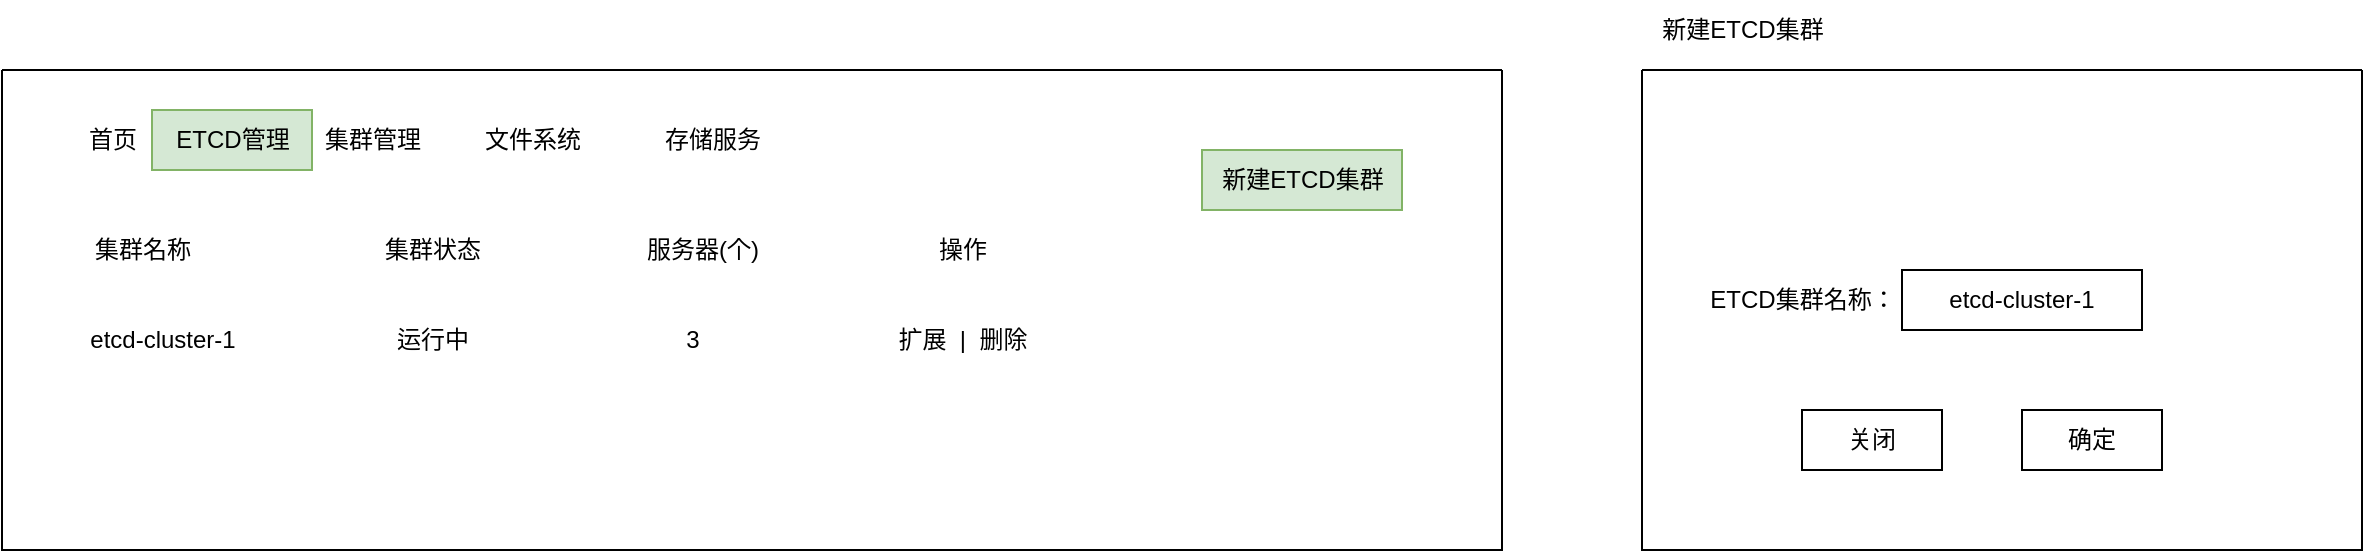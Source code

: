 <mxfile version="20.5.3" type="github">
  <diagram id="0ozn_xqvC4fL78FhbusS" name="第 1 页">
    <mxGraphModel dx="1110" dy="1143" grid="1" gridSize="10" guides="1" tooltips="1" connect="1" arrows="1" fold="1" page="1" pageScale="1" pageWidth="1169" pageHeight="827" math="0" shadow="0">
      <root>
        <mxCell id="0" />
        <mxCell id="1" parent="0" />
        <mxCell id="nqdfyMP8T36QqYavoYLO-1" value="" style="swimlane;startSize=0;" vertex="1" parent="1">
          <mxGeometry x="60" y="50" width="750" height="240" as="geometry" />
        </mxCell>
        <mxCell id="nqdfyMP8T36QqYavoYLO-2" value="首页" style="text;html=1;align=center;verticalAlign=middle;resizable=0;points=[];autosize=1;strokeColor=none;fillColor=none;" vertex="1" parent="nqdfyMP8T36QqYavoYLO-1">
          <mxGeometry x="30" y="20" width="50" height="30" as="geometry" />
        </mxCell>
        <mxCell id="nqdfyMP8T36QqYavoYLO-3" value="集群管理" style="text;html=1;align=center;verticalAlign=middle;resizable=0;points=[];autosize=1;strokeColor=none;fillColor=none;" vertex="1" parent="nqdfyMP8T36QqYavoYLO-1">
          <mxGeometry x="150" y="20" width="70" height="30" as="geometry" />
        </mxCell>
        <mxCell id="nqdfyMP8T36QqYavoYLO-4" value="ETCD管理" style="text;html=1;align=center;verticalAlign=middle;resizable=0;points=[];autosize=1;strokeColor=#82b366;fillColor=#d5e8d4;" vertex="1" parent="nqdfyMP8T36QqYavoYLO-1">
          <mxGeometry x="75" y="20" width="80" height="30" as="geometry" />
        </mxCell>
        <mxCell id="nqdfyMP8T36QqYavoYLO-5" value="文件系统" style="text;html=1;align=center;verticalAlign=middle;resizable=0;points=[];autosize=1;strokeColor=none;fillColor=none;" vertex="1" parent="nqdfyMP8T36QqYavoYLO-1">
          <mxGeometry x="230" y="20" width="70" height="30" as="geometry" />
        </mxCell>
        <mxCell id="nqdfyMP8T36QqYavoYLO-6" value="存储服务" style="text;html=1;align=center;verticalAlign=middle;resizable=0;points=[];autosize=1;strokeColor=none;fillColor=none;" vertex="1" parent="nqdfyMP8T36QqYavoYLO-1">
          <mxGeometry x="320" y="20" width="70" height="30" as="geometry" />
        </mxCell>
        <mxCell id="nqdfyMP8T36QqYavoYLO-7" value="etcd-cluster-1" style="text;html=1;align=center;verticalAlign=middle;resizable=0;points=[];autosize=1;strokeColor=none;fillColor=none;" vertex="1" parent="nqdfyMP8T36QqYavoYLO-1">
          <mxGeometry x="30" y="120" width="100" height="30" as="geometry" />
        </mxCell>
        <mxCell id="nqdfyMP8T36QqYavoYLO-8" value="集群名称" style="text;html=1;align=center;verticalAlign=middle;resizable=0;points=[];autosize=1;strokeColor=none;fillColor=none;" vertex="1" parent="nqdfyMP8T36QqYavoYLO-1">
          <mxGeometry x="35" y="75" width="70" height="30" as="geometry" />
        </mxCell>
        <mxCell id="nqdfyMP8T36QqYavoYLO-9" value="集群状态" style="text;html=1;align=center;verticalAlign=middle;resizable=0;points=[];autosize=1;strokeColor=none;fillColor=none;" vertex="1" parent="nqdfyMP8T36QqYavoYLO-1">
          <mxGeometry x="180" y="75" width="70" height="30" as="geometry" />
        </mxCell>
        <mxCell id="nqdfyMP8T36QqYavoYLO-11" value="服务器(个)" style="text;html=1;align=center;verticalAlign=middle;resizable=0;points=[];autosize=1;strokeColor=none;fillColor=none;" vertex="1" parent="nqdfyMP8T36QqYavoYLO-1">
          <mxGeometry x="310" y="75" width="80" height="30" as="geometry" />
        </mxCell>
        <mxCell id="nqdfyMP8T36QqYavoYLO-14" value="扩展&amp;nbsp; |&amp;nbsp; 删除" style="text;html=1;align=center;verticalAlign=middle;resizable=0;points=[];autosize=1;strokeColor=none;fillColor=none;" vertex="1" parent="nqdfyMP8T36QqYavoYLO-1">
          <mxGeometry x="435" y="120" width="90" height="30" as="geometry" />
        </mxCell>
        <mxCell id="nqdfyMP8T36QqYavoYLO-10" value="运行中" style="text;html=1;align=center;verticalAlign=middle;resizable=0;points=[];autosize=1;strokeColor=none;fillColor=none;" vertex="1" parent="nqdfyMP8T36QqYavoYLO-1">
          <mxGeometry x="185" y="120" width="60" height="30" as="geometry" />
        </mxCell>
        <mxCell id="nqdfyMP8T36QqYavoYLO-12" value="3" style="text;html=1;align=center;verticalAlign=middle;resizable=0;points=[];autosize=1;strokeColor=none;fillColor=none;" vertex="1" parent="nqdfyMP8T36QqYavoYLO-1">
          <mxGeometry x="330" y="120" width="30" height="30" as="geometry" />
        </mxCell>
        <mxCell id="nqdfyMP8T36QqYavoYLO-16" value="新建ETCD集群" style="text;html=1;align=center;verticalAlign=middle;resizable=0;points=[];autosize=1;strokeColor=#82b366;fillColor=#d5e8d4;" vertex="1" parent="nqdfyMP8T36QqYavoYLO-1">
          <mxGeometry x="600" y="40" width="100" height="30" as="geometry" />
        </mxCell>
        <mxCell id="nqdfyMP8T36QqYavoYLO-13" value="操作" style="text;html=1;align=center;verticalAlign=middle;resizable=0;points=[];autosize=1;strokeColor=none;fillColor=none;" vertex="1" parent="1">
          <mxGeometry x="515" y="125" width="50" height="30" as="geometry" />
        </mxCell>
        <mxCell id="nqdfyMP8T36QqYavoYLO-15" value="" style="swimlane;startSize=0;" vertex="1" parent="1">
          <mxGeometry x="880" y="50" width="360" height="240" as="geometry" />
        </mxCell>
        <mxCell id="nqdfyMP8T36QqYavoYLO-18" value="ETCD集群名称：" style="text;html=1;align=center;verticalAlign=middle;resizable=0;points=[];autosize=1;strokeColor=none;fillColor=none;" vertex="1" parent="nqdfyMP8T36QqYavoYLO-15">
          <mxGeometry x="20" y="100" width="120" height="30" as="geometry" />
        </mxCell>
        <mxCell id="nqdfyMP8T36QqYavoYLO-19" value="etcd-cluster-1" style="rounded=0;whiteSpace=wrap;html=1;" vertex="1" parent="nqdfyMP8T36QqYavoYLO-15">
          <mxGeometry x="130" y="100" width="120" height="30" as="geometry" />
        </mxCell>
        <mxCell id="nqdfyMP8T36QqYavoYLO-20" value="关闭" style="rounded=0;whiteSpace=wrap;html=1;" vertex="1" parent="nqdfyMP8T36QqYavoYLO-15">
          <mxGeometry x="80" y="170" width="70" height="30" as="geometry" />
        </mxCell>
        <mxCell id="nqdfyMP8T36QqYavoYLO-21" value="确定" style="rounded=0;whiteSpace=wrap;html=1;" vertex="1" parent="nqdfyMP8T36QqYavoYLO-15">
          <mxGeometry x="190" y="170" width="70" height="30" as="geometry" />
        </mxCell>
        <mxCell id="nqdfyMP8T36QqYavoYLO-17" value="新建ETCD集群" style="text;html=1;align=center;verticalAlign=middle;resizable=0;points=[];autosize=1;strokeColor=none;fillColor=none;" vertex="1" parent="1">
          <mxGeometry x="880" y="15" width="100" height="30" as="geometry" />
        </mxCell>
      </root>
    </mxGraphModel>
  </diagram>
</mxfile>
